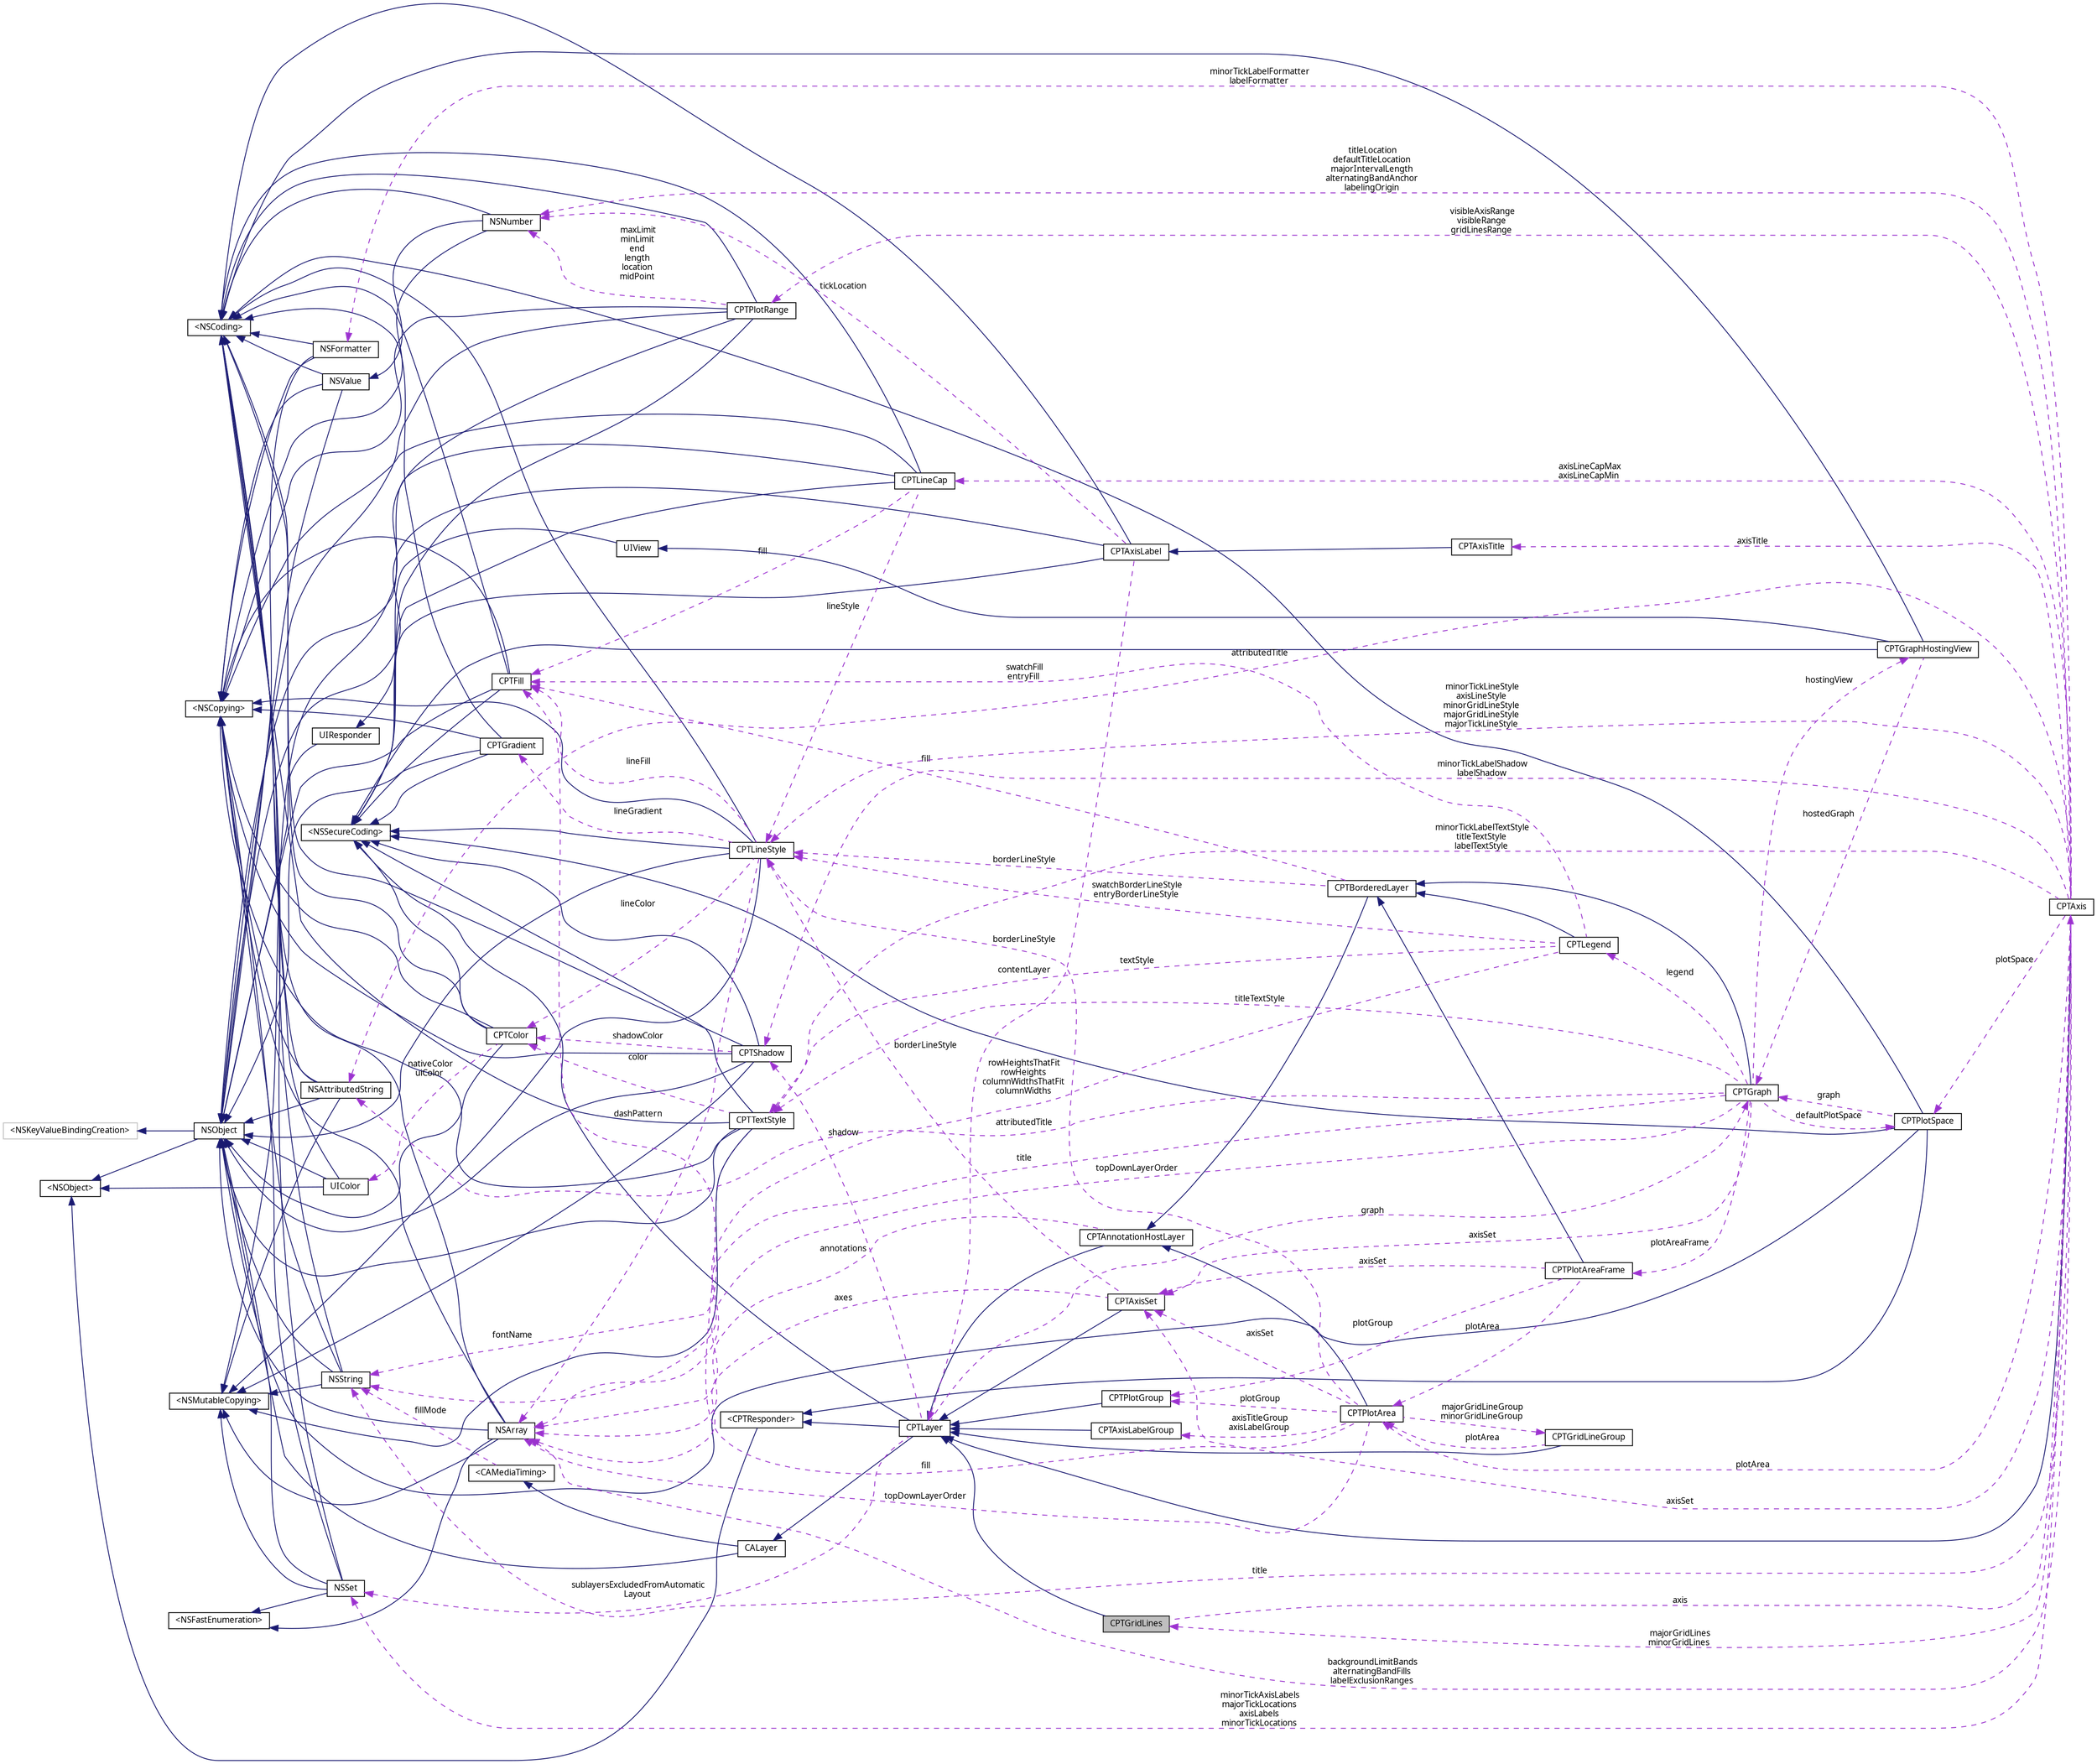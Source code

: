 digraph "CPTGridLines"
{
 // LATEX_PDF_SIZE
  bgcolor="transparent";
  edge [fontname="Lucinda Grande",fontsize="10",labelfontname="Lucinda Grande",labelfontsize="10"];
  node [fontname="Lucinda Grande",fontsize="10",shape=record];
  rankdir="LR";
  Node1 [label="CPTGridLines",height=0.2,width=0.4,color="black", fillcolor="grey75", style="filled", fontcolor="black",tooltip="An abstract class that draws grid lines for an axis."];
  Node2 -> Node1 [dir="back",color="midnightblue",fontsize="10",style="solid",fontname="Lucinda Grande"];
  Node2 [label="CPTLayer",height=0.2,width=0.4,color="black",URL="$interface_c_p_t_layer.html",tooltip="Base class for all Core Animation layers in Core Plot."];
  Node3 -> Node2 [dir="back",color="midnightblue",fontsize="10",style="solid",fontname="Lucinda Grande"];
  Node3 [label="CALayer",height=0.2,width=0.4,color="black",URL="/Users/eskroch/Projects/Core Plot/documentation/doxygen/doxygen-cocoa-touch-tags.xml$https://developer.apple.com/library/ios/.html#documentation/GraphicsImaging/Reference/CALayer_class/Introduction/Introduction",tooltip=" "];
  Node4 -> Node3 [dir="back",color="midnightblue",fontsize="10",style="solid",fontname="Lucinda Grande"];
  Node4 [label="NSObject",height=0.2,width=0.4,color="black",URL="/Users/eskroch/Projects/Core Plot/documentation/doxygen/doxygen-cocoa-touch-tags.xml$https://developer.apple.com/library/ios/.html#documentation/Cocoa/Reference/Foundation/Classes/NSObject_Class/Reference/Reference",tooltip=" "];
  Node5 -> Node4 [dir="back",color="midnightblue",fontsize="10",style="solid",fontname="Lucinda Grande"];
  Node5 [label="\<NSObject\>",height=0.2,width=0.4,color="black",URL="/Users/eskroch/Projects/Core Plot/documentation/doxygen/doxygen-cocoa-touch-tags.xml$https://developer.apple.com/library/ios/.html#documentation/Cocoa/Reference/Foundation/Protocols/NSObject_Protocol/Reference/NSObject",tooltip=" "];
  Node6 -> Node4 [dir="back",color="midnightblue",fontsize="10",style="solid",fontname="Lucinda Grande"];
  Node6 [label="\<NSKeyValueBindingCreation\>",height=0.2,width=0.4,color="grey75",tooltip=" "];
  Node7 -> Node3 [dir="back",color="midnightblue",fontsize="10",style="solid",fontname="Lucinda Grande"];
  Node7 [label="\<CAMediaTiming\>",height=0.2,width=0.4,color="black",URL="/Users/eskroch/Projects/Core Plot/documentation/doxygen/doxygen-cocoa-touch-tags.xml$https://developer.apple.com/library/ios/.html#documentation/GraphicsImaging/Reference/CAMediaTiming_protocol/Introduction/Introduction",tooltip=" "];
  Node8 -> Node7 [dir="back",color="darkorchid3",fontsize="10",style="dashed",label=" fillMode" ,fontname="Lucinda Grande"];
  Node8 [label="NSString",height=0.2,width=0.4,color="black",URL="/Users/eskroch/Projects/Core Plot/documentation/doxygen/doxygen-cocoa-touch-tags.xml$https://developer.apple.com/library/ios/.html#documentation/Cocoa/Reference/Foundation/Classes/NSString_Class/Reference/NSString",tooltip=" "];
  Node4 -> Node8 [dir="back",color="midnightblue",fontsize="10",style="solid",fontname="Lucinda Grande"];
  Node9 -> Node8 [dir="back",color="midnightblue",fontsize="10",style="solid",fontname="Lucinda Grande"];
  Node9 [label="\<NSCoding\>",height=0.2,width=0.4,color="black",URL="/Users/eskroch/Projects/Core Plot/documentation/doxygen/doxygen-cocoa-touch-tags.xml$https://developer.apple.com/library/ios/.html#documentation/Cocoa/Reference/Foundation/Protocols/NSCoding_Protocol/Reference/Reference",tooltip=" "];
  Node10 -> Node8 [dir="back",color="midnightblue",fontsize="10",style="solid",fontname="Lucinda Grande"];
  Node10 [label="\<NSCopying\>",height=0.2,width=0.4,color="black",URL="/Users/eskroch/Projects/Core Plot/documentation/doxygen/doxygen-cocoa-touch-tags.xml$https://developer.apple.com/library/ios/.html#documentation/Cocoa/Reference/Foundation/Protocols/NSCopying_Protocol/Reference/Reference",tooltip=" "];
  Node11 -> Node8 [dir="back",color="midnightblue",fontsize="10",style="solid",fontname="Lucinda Grande"];
  Node11 [label="\<NSMutableCopying\>",height=0.2,width=0.4,color="black",URL="/Users/eskroch/Projects/Core Plot/documentation/doxygen/doxygen-cocoa-touch-tags.xml$https://developer.apple.com/library/ios/.html#documentation/Cocoa/Reference/Foundation/Protocols/NSMutableCopying_Protocol/Reference/Reference",tooltip=" "];
  Node12 -> Node2 [dir="back",color="midnightblue",fontsize="10",style="solid",fontname="Lucinda Grande"];
  Node12 [label="\<CPTResponder\>",height=0.2,width=0.4,color="black",URL="$protocol_c_p_t_responder-p.html",tooltip="The basis of all event processing in Core Plot."];
  Node5 -> Node12 [dir="back",color="midnightblue",fontsize="10",style="solid",fontname="Lucinda Grande"];
  Node13 -> Node2 [dir="back",color="midnightblue",fontsize="10",style="solid",fontname="Lucinda Grande"];
  Node13 [label="\<NSSecureCoding\>",height=0.2,width=0.4,color="black",URL="/Users/eskroch/Projects/Core Plot/documentation/doxygen/doxygen-cocoa-touch-tags.xml$https://developer.apple.com/library/ios/documentation/Foundation/Reference/NSSecureCoding_Protocol_Ref/.html",tooltip=" "];
  Node14 -> Node2 [dir="back",color="darkorchid3",fontsize="10",style="dashed",label=" shadow" ,fontname="Lucinda Grande"];
  Node14 [label="CPTShadow",height=0.2,width=0.4,color="black",URL="$interface_c_p_t_shadow.html",tooltip="Immutable wrapper for various shadow drawing properties."];
  Node4 -> Node14 [dir="back",color="midnightblue",fontsize="10",style="solid",fontname="Lucinda Grande"];
  Node10 -> Node14 [dir="back",color="midnightblue",fontsize="10",style="solid",fontname="Lucinda Grande"];
  Node11 -> Node14 [dir="back",color="midnightblue",fontsize="10",style="solid",fontname="Lucinda Grande"];
  Node9 -> Node14 [dir="back",color="midnightblue",fontsize="10",style="solid",fontname="Lucinda Grande"];
  Node13 -> Node14 [dir="back",color="midnightblue",fontsize="10",style="solid",fontname="Lucinda Grande"];
  Node15 -> Node14 [dir="back",color="darkorchid3",fontsize="10",style="dashed",label=" shadowColor" ,fontname="Lucinda Grande"];
  Node15 [label="CPTColor",height=0.2,width=0.4,color="black",URL="$interface_c_p_t_color.html",tooltip="An immutable color."];
  Node4 -> Node15 [dir="back",color="midnightblue",fontsize="10",style="solid",fontname="Lucinda Grande"];
  Node10 -> Node15 [dir="back",color="midnightblue",fontsize="10",style="solid",fontname="Lucinda Grande"];
  Node9 -> Node15 [dir="back",color="midnightblue",fontsize="10",style="solid",fontname="Lucinda Grande"];
  Node13 -> Node15 [dir="back",color="midnightblue",fontsize="10",style="solid",fontname="Lucinda Grande"];
  Node16 -> Node15 [dir="back",color="darkorchid3",fontsize="10",style="dashed",label=" nativeColor\nuiColor" ,fontname="Lucinda Grande"];
  Node16 [label="UIColor",height=0.2,width=0.4,color="black",URL="/Users/eskroch/Projects/Core Plot/documentation/doxygen/doxygen-cocoa-touch-tags.xml$https://developer.apple.com/library/ios/.html#documentation/UIKit/Reference/UIColor_Class/Reference/Reference",tooltip=" "];
  Node4 -> Node16 [dir="back",color="midnightblue",fontsize="10",style="solid",fontname="Lucinda Grande"];
  Node9 -> Node16 [dir="back",color="midnightblue",fontsize="10",style="solid",fontname="Lucinda Grande"];
  Node5 -> Node16 [dir="back",color="midnightblue",fontsize="10",style="solid",fontname="Lucinda Grande"];
  Node17 -> Node2 [dir="back",color="darkorchid3",fontsize="10",style="dashed",label=" sublayersExcludedFromAutomatic\lLayout" ,fontname="Lucinda Grande"];
  Node17 [label="NSSet",height=0.2,width=0.4,color="black",URL="/Users/eskroch/Projects/Core Plot/documentation/doxygen/doxygen-cocoa-touch-tags.xml$https://developer.apple.com/library/ios/.html#documentation/Cocoa/Reference/Foundation/Classes/NSSet_Class/Reference/Reference",tooltip=" "];
  Node4 -> Node17 [dir="back",color="midnightblue",fontsize="10",style="solid",fontname="Lucinda Grande"];
  Node9 -> Node17 [dir="back",color="midnightblue",fontsize="10",style="solid",fontname="Lucinda Grande"];
  Node10 -> Node17 [dir="back",color="midnightblue",fontsize="10",style="solid",fontname="Lucinda Grande"];
  Node18 -> Node17 [dir="back",color="midnightblue",fontsize="10",style="solid",fontname="Lucinda Grande"];
  Node18 [label="\<NSFastEnumeration\>",height=0.2,width=0.4,color="black",URL="/Users/eskroch/Projects/Core Plot/documentation/doxygen/doxygen-cocoa-touch-tags.xml$https://developer.apple.com/library/ios/.html#documentation/Cocoa/Reference/NSFastEnumeration_protocol/Reference/NSFastEnumeration",tooltip=" "];
  Node11 -> Node17 [dir="back",color="midnightblue",fontsize="10",style="solid",fontname="Lucinda Grande"];
  Node19 -> Node2 [dir="back",color="darkorchid3",fontsize="10",style="dashed",label=" graph" ,fontname="Lucinda Grande"];
  Node19 [label="CPTGraph",height=0.2,width=0.4,color="black",URL="$interface_c_p_t_graph.html",tooltip="An abstract graph class."];
  Node20 -> Node19 [dir="back",color="midnightblue",fontsize="10",style="solid",fontname="Lucinda Grande"];
  Node20 [label="CPTBorderedLayer",height=0.2,width=0.4,color="black",URL="$interface_c_p_t_bordered_layer.html",tooltip="A layer with a border line and background fill."];
  Node21 -> Node20 [dir="back",color="midnightblue",fontsize="10",style="solid",fontname="Lucinda Grande"];
  Node21 [label="CPTAnnotationHostLayer",height=0.2,width=0.4,color="black",URL="$interface_c_p_t_annotation_host_layer.html",tooltip="A container layer for annotations."];
  Node2 -> Node21 [dir="back",color="midnightblue",fontsize="10",style="solid",fontname="Lucinda Grande"];
  Node22 -> Node21 [dir="back",color="darkorchid3",fontsize="10",style="dashed",label=" annotations" ,fontname="Lucinda Grande"];
  Node22 [label="NSArray",height=0.2,width=0.4,color="black",URL="/Users/eskroch/Projects/Core Plot/documentation/doxygen/doxygen-cocoa-touch-tags.xml$https://developer.apple.com/library/ios/.html#documentation/Cocoa/Reference/Foundation/Classes/NSArray_Class/NSArray",tooltip=" "];
  Node4 -> Node22 [dir="back",color="midnightblue",fontsize="10",style="solid",fontname="Lucinda Grande"];
  Node9 -> Node22 [dir="back",color="midnightblue",fontsize="10",style="solid",fontname="Lucinda Grande"];
  Node10 -> Node22 [dir="back",color="midnightblue",fontsize="10",style="solid",fontname="Lucinda Grande"];
  Node18 -> Node22 [dir="back",color="midnightblue",fontsize="10",style="solid",fontname="Lucinda Grande"];
  Node11 -> Node22 [dir="back",color="midnightblue",fontsize="10",style="solid",fontname="Lucinda Grande"];
  Node23 -> Node20 [dir="back",color="darkorchid3",fontsize="10",style="dashed",label=" fill" ,fontname="Lucinda Grande"];
  Node23 [label="CPTFill",height=0.2,width=0.4,color="black",URL="$interface_c_p_t_fill.html",tooltip="Draws area fills."];
  Node4 -> Node23 [dir="back",color="midnightblue",fontsize="10",style="solid",fontname="Lucinda Grande"];
  Node10 -> Node23 [dir="back",color="midnightblue",fontsize="10",style="solid",fontname="Lucinda Grande"];
  Node9 -> Node23 [dir="back",color="midnightblue",fontsize="10",style="solid",fontname="Lucinda Grande"];
  Node13 -> Node23 [dir="back",color="midnightblue",fontsize="10",style="solid",fontname="Lucinda Grande"];
  Node24 -> Node20 [dir="back",color="darkorchid3",fontsize="10",style="dashed",label=" borderLineStyle" ,fontname="Lucinda Grande"];
  Node24 [label="CPTLineStyle",height=0.2,width=0.4,color="black",URL="$interface_c_p_t_line_style.html",tooltip="Immutable wrapper for various line drawing properties. Create a CPTMutableLineStyle if you want to cu..."];
  Node4 -> Node24 [dir="back",color="midnightblue",fontsize="10",style="solid",fontname="Lucinda Grande"];
  Node10 -> Node24 [dir="back",color="midnightblue",fontsize="10",style="solid",fontname="Lucinda Grande"];
  Node11 -> Node24 [dir="back",color="midnightblue",fontsize="10",style="solid",fontname="Lucinda Grande"];
  Node9 -> Node24 [dir="back",color="midnightblue",fontsize="10",style="solid",fontname="Lucinda Grande"];
  Node13 -> Node24 [dir="back",color="midnightblue",fontsize="10",style="solid",fontname="Lucinda Grande"];
  Node23 -> Node24 [dir="back",color="darkorchid3",fontsize="10",style="dashed",label=" lineFill" ,fontname="Lucinda Grande"];
  Node25 -> Node24 [dir="back",color="darkorchid3",fontsize="10",style="dashed",label=" lineGradient" ,fontname="Lucinda Grande"];
  Node25 [label="CPTGradient",height=0.2,width=0.4,color="black",URL="$interface_c_p_t_gradient.html",tooltip="Draws color gradient fills."];
  Node4 -> Node25 [dir="back",color="midnightblue",fontsize="10",style="solid",fontname="Lucinda Grande"];
  Node10 -> Node25 [dir="back",color="midnightblue",fontsize="10",style="solid",fontname="Lucinda Grande"];
  Node9 -> Node25 [dir="back",color="midnightblue",fontsize="10",style="solid",fontname="Lucinda Grande"];
  Node13 -> Node25 [dir="back",color="midnightblue",fontsize="10",style="solid",fontname="Lucinda Grande"];
  Node15 -> Node24 [dir="back",color="darkorchid3",fontsize="10",style="dashed",label=" lineColor" ,fontname="Lucinda Grande"];
  Node22 -> Node24 [dir="back",color="darkorchid3",fontsize="10",style="dashed",label=" dashPattern" ,fontname="Lucinda Grande"];
  Node26 -> Node19 [dir="back",color="darkorchid3",fontsize="10",style="dashed",label=" titleTextStyle" ,fontname="Lucinda Grande"];
  Node26 [label="CPTTextStyle",height=0.2,width=0.4,color="black",URL="$interface_c_p_t_text_style.html",tooltip="Immutable wrapper for various text style properties."];
  Node4 -> Node26 [dir="back",color="midnightblue",fontsize="10",style="solid",fontname="Lucinda Grande"];
  Node10 -> Node26 [dir="back",color="midnightblue",fontsize="10",style="solid",fontname="Lucinda Grande"];
  Node11 -> Node26 [dir="back",color="midnightblue",fontsize="10",style="solid",fontname="Lucinda Grande"];
  Node9 -> Node26 [dir="back",color="midnightblue",fontsize="10",style="solid",fontname="Lucinda Grande"];
  Node13 -> Node26 [dir="back",color="midnightblue",fontsize="10",style="solid",fontname="Lucinda Grande"];
  Node8 -> Node26 [dir="back",color="darkorchid3",fontsize="10",style="dashed",label=" fontName" ,fontname="Lucinda Grande"];
  Node15 -> Node26 [dir="back",color="darkorchid3",fontsize="10",style="dashed",label=" color" ,fontname="Lucinda Grande"];
  Node27 -> Node19 [dir="back",color="darkorchid3",fontsize="10",style="dashed",label=" hostingView" ,fontname="Lucinda Grande"];
  Node27 [label="CPTGraphHostingView",height=0.2,width=0.4,color="black",URL="$interface_c_p_t_graph_hosting_view.html",tooltip="A container view for displaying a CPTGraph."];
  Node28 -> Node27 [dir="back",color="midnightblue",fontsize="10",style="solid",fontname="Lucinda Grande"];
  Node28 [label="UIView",height=0.2,width=0.4,color="black",URL="/Users/eskroch/Projects/Core Plot/documentation/doxygen/doxygen-cocoa-touch-tags.xml$https://developer.apple.com/library/ios/.html#documentation/UIKit/Reference/UIView_Class/UIView/UIView",tooltip=" "];
  Node29 -> Node28 [dir="back",color="midnightblue",fontsize="10",style="solid",fontname="Lucinda Grande"];
  Node29 [label="UIResponder",height=0.2,width=0.4,color="black",URL="/Users/eskroch/Projects/Core Plot/documentation/doxygen/doxygen-cocoa-touch-tags.xml$https://developer.apple.com/library/ios/#documentation/UIKit/Reference/UIResponder_Class/Reference/Reference.html.html#//apple_ref/occ/cl/UIResponder",tooltip=" "];
  Node4 -> Node29 [dir="back",color="midnightblue",fontsize="10",style="solid",fontname="Lucinda Grande"];
  Node9 -> Node27 [dir="back",color="midnightblue",fontsize="10",style="solid",fontname="Lucinda Grande"];
  Node13 -> Node27 [dir="back",color="midnightblue",fontsize="10",style="solid",fontname="Lucinda Grande"];
  Node19 -> Node27 [dir="back",color="darkorchid3",fontsize="10",style="dashed",label=" hostedGraph" ,fontname="Lucinda Grande"];
  Node30 -> Node19 [dir="back",color="darkorchid3",fontsize="10",style="dashed",label=" axisSet" ,fontname="Lucinda Grande"];
  Node30 [label="CPTAxisSet",height=0.2,width=0.4,color="black",URL="$interface_c_p_t_axis_set.html",tooltip="A container layer for the set of axes for a graph."];
  Node2 -> Node30 [dir="back",color="midnightblue",fontsize="10",style="solid",fontname="Lucinda Grande"];
  Node24 -> Node30 [dir="back",color="darkorchid3",fontsize="10",style="dashed",label=" borderLineStyle" ,fontname="Lucinda Grande"];
  Node22 -> Node30 [dir="back",color="darkorchid3",fontsize="10",style="dashed",label=" axes" ,fontname="Lucinda Grande"];
  Node31 -> Node19 [dir="back",color="darkorchid3",fontsize="10",style="dashed",label=" attributedTitle" ,fontname="Lucinda Grande"];
  Node31 [label="NSAttributedString",height=0.2,width=0.4,color="black",URL="/Users/eskroch/Projects/Core Plot/documentation/doxygen/doxygen-cocoa-touch-tags.xml$https://developer.apple.com/library/ios/.html#documentation/Cocoa/Reference/Foundation/Classes/NSAttributedString_Class/Reference/NSAttributedString",tooltip=" "];
  Node4 -> Node31 [dir="back",color="midnightblue",fontsize="10",style="solid",fontname="Lucinda Grande"];
  Node9 -> Node31 [dir="back",color="midnightblue",fontsize="10",style="solid",fontname="Lucinda Grande"];
  Node10 -> Node31 [dir="back",color="midnightblue",fontsize="10",style="solid",fontname="Lucinda Grande"];
  Node11 -> Node31 [dir="back",color="midnightblue",fontsize="10",style="solid",fontname="Lucinda Grande"];
  Node32 -> Node19 [dir="back",color="darkorchid3",fontsize="10",style="dashed",label=" plotAreaFrame" ,fontname="Lucinda Grande"];
  Node32 [label="CPTPlotAreaFrame",height=0.2,width=0.4,color="black",URL="$interface_c_p_t_plot_area_frame.html",tooltip="A layer drawn on top of the graph layer and behind all plot elements."];
  Node20 -> Node32 [dir="back",color="midnightblue",fontsize="10",style="solid",fontname="Lucinda Grande"];
  Node30 -> Node32 [dir="back",color="darkorchid3",fontsize="10",style="dashed",label=" axisSet" ,fontname="Lucinda Grande"];
  Node33 -> Node32 [dir="back",color="darkorchid3",fontsize="10",style="dashed",label=" plotArea" ,fontname="Lucinda Grande"];
  Node33 [label="CPTPlotArea",height=0.2,width=0.4,color="black",URL="$interface_c_p_t_plot_area.html",tooltip="A layer representing the actual plotting area of a graph."];
  Node21 -> Node33 [dir="back",color="midnightblue",fontsize="10",style="solid",fontname="Lucinda Grande"];
  Node34 -> Node33 [dir="back",color="darkorchid3",fontsize="10",style="dashed",label=" majorGridLineGroup\nminorGridLineGroup" ,fontname="Lucinda Grande"];
  Node34 [label="CPTGridLineGroup",height=0.2,width=0.4,color="black",URL="$interface_c_p_t_grid_line_group.html",tooltip="A group of grid line layers."];
  Node2 -> Node34 [dir="back",color="midnightblue",fontsize="10",style="solid",fontname="Lucinda Grande"];
  Node33 -> Node34 [dir="back",color="darkorchid3",fontsize="10",style="dashed",label=" plotArea" ,fontname="Lucinda Grande"];
  Node23 -> Node33 [dir="back",color="darkorchid3",fontsize="10",style="dashed",label=" fill" ,fontname="Lucinda Grande"];
  Node30 -> Node33 [dir="back",color="darkorchid3",fontsize="10",style="dashed",label=" axisSet" ,fontname="Lucinda Grande"];
  Node24 -> Node33 [dir="back",color="darkorchid3",fontsize="10",style="dashed",label=" borderLineStyle" ,fontname="Lucinda Grande"];
  Node35 -> Node33 [dir="back",color="darkorchid3",fontsize="10",style="dashed",label=" axisTitleGroup\naxisLabelGroup" ,fontname="Lucinda Grande"];
  Node35 [label="CPTAxisLabelGroup",height=0.2,width=0.4,color="black",URL="$interface_c_p_t_axis_label_group.html",tooltip="A container layer for the axis labels."];
  Node2 -> Node35 [dir="back",color="midnightblue",fontsize="10",style="solid",fontname="Lucinda Grande"];
  Node36 -> Node33 [dir="back",color="darkorchid3",fontsize="10",style="dashed",label=" plotGroup" ,fontname="Lucinda Grande"];
  Node36 [label="CPTPlotGroup",height=0.2,width=0.4,color="black",URL="$interface_c_p_t_plot_group.html",tooltip="Defines the coordinate system of a plot."];
  Node2 -> Node36 [dir="back",color="midnightblue",fontsize="10",style="solid",fontname="Lucinda Grande"];
  Node22 -> Node33 [dir="back",color="darkorchid3",fontsize="10",style="dashed",label=" topDownLayerOrder" ,fontname="Lucinda Grande"];
  Node36 -> Node32 [dir="back",color="darkorchid3",fontsize="10",style="dashed",label=" plotGroup" ,fontname="Lucinda Grande"];
  Node8 -> Node19 [dir="back",color="darkorchid3",fontsize="10",style="dashed",label=" title" ,fontname="Lucinda Grande"];
  Node37 -> Node19 [dir="back",color="darkorchid3",fontsize="10",style="dashed",label=" defaultPlotSpace" ,fontname="Lucinda Grande"];
  Node37 [label="CPTPlotSpace",height=0.2,width=0.4,color="black",URL="$interface_c_p_t_plot_space.html",tooltip="Defines the coordinate system of a plot."];
  Node4 -> Node37 [dir="back",color="midnightblue",fontsize="10",style="solid",fontname="Lucinda Grande"];
  Node12 -> Node37 [dir="back",color="midnightblue",fontsize="10",style="solid",fontname="Lucinda Grande"];
  Node9 -> Node37 [dir="back",color="midnightblue",fontsize="10",style="solid",fontname="Lucinda Grande"];
  Node13 -> Node37 [dir="back",color="midnightblue",fontsize="10",style="solid",fontname="Lucinda Grande"];
  Node19 -> Node37 [dir="back",color="darkorchid3",fontsize="10",style="dashed",label=" graph" ,fontname="Lucinda Grande"];
  Node38 -> Node19 [dir="back",color="darkorchid3",fontsize="10",style="dashed",label=" legend" ,fontname="Lucinda Grande"];
  Node38 [label="CPTLegend",height=0.2,width=0.4,color="black",URL="$interface_c_p_t_legend.html",tooltip="A graph legend."];
  Node20 -> Node38 [dir="back",color="midnightblue",fontsize="10",style="solid",fontname="Lucinda Grande"];
  Node26 -> Node38 [dir="back",color="darkorchid3",fontsize="10",style="dashed",label=" textStyle" ,fontname="Lucinda Grande"];
  Node23 -> Node38 [dir="back",color="darkorchid3",fontsize="10",style="dashed",label=" swatchFill\nentryFill" ,fontname="Lucinda Grande"];
  Node24 -> Node38 [dir="back",color="darkorchid3",fontsize="10",style="dashed",label=" swatchBorderLineStyle\nentryBorderLineStyle" ,fontname="Lucinda Grande"];
  Node22 -> Node38 [dir="back",color="darkorchid3",fontsize="10",style="dashed",label=" rowHeightsThatFit\nrowHeights\ncolumnWidthsThatFit\ncolumnWidths" ,fontname="Lucinda Grande"];
  Node22 -> Node19 [dir="back",color="darkorchid3",fontsize="10",style="dashed",label=" topDownLayerOrder" ,fontname="Lucinda Grande"];
  Node39 -> Node1 [dir="back",color="darkorchid3",fontsize="10",style="dashed",label=" axis" ,fontname="Lucinda Grande"];
  Node39 [label="CPTAxis",height=0.2,width=0.4,color="black",URL="$interface_c_p_t_axis.html",tooltip="An abstract axis class."];
  Node2 -> Node39 [dir="back",color="midnightblue",fontsize="10",style="solid",fontname="Lucinda Grande"];
  Node1 -> Node39 [dir="back",color="darkorchid3",fontsize="10",style="dashed",label=" majorGridLines\nminorGridLines" ,fontname="Lucinda Grande"];
  Node14 -> Node39 [dir="back",color="darkorchid3",fontsize="10",style="dashed",label=" minorTickLabelShadow\nlabelShadow" ,fontname="Lucinda Grande"];
  Node40 -> Node39 [dir="back",color="darkorchid3",fontsize="10",style="dashed",label=" minorTickLabelFormatter\nlabelFormatter" ,fontname="Lucinda Grande"];
  Node40 [label="NSFormatter",height=0.2,width=0.4,color="black",URL="/Users/eskroch/Projects/Core Plot/documentation/doxygen/doxygen-cocoa-touch-tags.xml$https://developer.apple.com/library/ios/.html#documentation/Cocoa/Reference/Foundation/Classes/NSFormatter_Class/Reference/Reference",tooltip=" "];
  Node4 -> Node40 [dir="back",color="midnightblue",fontsize="10",style="solid",fontname="Lucinda Grande"];
  Node9 -> Node40 [dir="back",color="midnightblue",fontsize="10",style="solid",fontname="Lucinda Grande"];
  Node10 -> Node40 [dir="back",color="midnightblue",fontsize="10",style="solid",fontname="Lucinda Grande"];
  Node26 -> Node39 [dir="back",color="darkorchid3",fontsize="10",style="dashed",label=" minorTickLabelTextStyle\ntitleTextStyle\nlabelTextStyle" ,fontname="Lucinda Grande"];
  Node41 -> Node39 [dir="back",color="darkorchid3",fontsize="10",style="dashed",label=" axisTitle" ,fontname="Lucinda Grande"];
  Node41 [label="CPTAxisTitle",height=0.2,width=0.4,color="black",URL="$interface_c_p_t_axis_title.html",tooltip="An axis title."];
  Node42 -> Node41 [dir="back",color="midnightblue",fontsize="10",style="solid",fontname="Lucinda Grande"];
  Node42 [label="CPTAxisLabel",height=0.2,width=0.4,color="black",URL="$interface_c_p_t_axis_label.html",tooltip="An axis label."];
  Node4 -> Node42 [dir="back",color="midnightblue",fontsize="10",style="solid",fontname="Lucinda Grande"];
  Node9 -> Node42 [dir="back",color="midnightblue",fontsize="10",style="solid",fontname="Lucinda Grande"];
  Node13 -> Node42 [dir="back",color="midnightblue",fontsize="10",style="solid",fontname="Lucinda Grande"];
  Node43 -> Node42 [dir="back",color="darkorchid3",fontsize="10",style="dashed",label=" tickLocation" ,fontname="Lucinda Grande"];
  Node43 [label="NSNumber",height=0.2,width=0.4,color="black",URL="/Users/eskroch/Projects/Core Plot/documentation/doxygen/doxygen-cocoa-touch-tags.xml$https://developer.apple.com/library/ios/.html#documentation/Cocoa/Reference/Foundation/Classes/NSNumber_Class/Reference/Reference",tooltip=" "];
  Node44 -> Node43 [dir="back",color="midnightblue",fontsize="10",style="solid",fontname="Lucinda Grande"];
  Node44 [label="NSValue",height=0.2,width=0.4,color="black",URL="/Users/eskroch/Projects/Core Plot/documentation/doxygen/doxygen-cocoa-touch-tags.xml$https://developer.apple.com/library/ios/.html#documentation/Cocoa/Reference/Foundation/Classes/NSValue_Class/Reference/Reference",tooltip=" "];
  Node4 -> Node44 [dir="back",color="midnightblue",fontsize="10",style="solid",fontname="Lucinda Grande"];
  Node9 -> Node44 [dir="back",color="midnightblue",fontsize="10",style="solid",fontname="Lucinda Grande"];
  Node10 -> Node44 [dir="back",color="midnightblue",fontsize="10",style="solid",fontname="Lucinda Grande"];
  Node9 -> Node43 [dir="back",color="midnightblue",fontsize="10",style="solid",fontname="Lucinda Grande"];
  Node10 -> Node43 [dir="back",color="midnightblue",fontsize="10",style="solid",fontname="Lucinda Grande"];
  Node2 -> Node42 [dir="back",color="darkorchid3",fontsize="10",style="dashed",label=" contentLayer" ,fontname="Lucinda Grande"];
  Node17 -> Node39 [dir="back",color="darkorchid3",fontsize="10",style="dashed",label=" minorTickAxisLabels\nmajorTickLocations\naxisLabels\nminorTickLocations" ,fontname="Lucinda Grande"];
  Node30 -> Node39 [dir="back",color="darkorchid3",fontsize="10",style="dashed",label=" axisSet" ,fontname="Lucinda Grande"];
  Node31 -> Node39 [dir="back",color="darkorchid3",fontsize="10",style="dashed",label=" attributedTitle" ,fontname="Lucinda Grande"];
  Node45 -> Node39 [dir="back",color="darkorchid3",fontsize="10",style="dashed",label=" visibleAxisRange\nvisibleRange\ngridLinesRange" ,fontname="Lucinda Grande"];
  Node45 [label="CPTPlotRange",height=0.2,width=0.4,color="black",URL="$interface_c_p_t_plot_range.html",tooltip="Defines an immutable range of plot data."];
  Node4 -> Node45 [dir="back",color="midnightblue",fontsize="10",style="solid",fontname="Lucinda Grande"];
  Node10 -> Node45 [dir="back",color="midnightblue",fontsize="10",style="solid",fontname="Lucinda Grande"];
  Node11 -> Node45 [dir="back",color="midnightblue",fontsize="10",style="solid",fontname="Lucinda Grande"];
  Node9 -> Node45 [dir="back",color="midnightblue",fontsize="10",style="solid",fontname="Lucinda Grande"];
  Node13 -> Node45 [dir="back",color="midnightblue",fontsize="10",style="solid",fontname="Lucinda Grande"];
  Node43 -> Node45 [dir="back",color="darkorchid3",fontsize="10",style="dashed",label=" maxLimit\nminLimit\nend\nlength\nlocation\nmidPoint" ,fontname="Lucinda Grande"];
  Node24 -> Node39 [dir="back",color="darkorchid3",fontsize="10",style="dashed",label=" minorTickLineStyle\naxisLineStyle\nminorGridLineStyle\nmajorGridLineStyle\nmajorTickLineStyle" ,fontname="Lucinda Grande"];
  Node33 -> Node39 [dir="back",color="darkorchid3",fontsize="10",style="dashed",label=" plotArea" ,fontname="Lucinda Grande"];
  Node8 -> Node39 [dir="back",color="darkorchid3",fontsize="10",style="dashed",label=" title" ,fontname="Lucinda Grande"];
  Node43 -> Node39 [dir="back",color="darkorchid3",fontsize="10",style="dashed",label=" titleLocation\ndefaultTitleLocation\nmajorIntervalLength\nalternatingBandAnchor\nlabelingOrigin" ,fontname="Lucinda Grande"];
  Node37 -> Node39 [dir="back",color="darkorchid3",fontsize="10",style="dashed",label=" plotSpace" ,fontname="Lucinda Grande"];
  Node46 -> Node39 [dir="back",color="darkorchid3",fontsize="10",style="dashed",label=" axisLineCapMax\naxisLineCapMin" ,fontname="Lucinda Grande"];
  Node46 [label="CPTLineCap",height=0.2,width=0.4,color="black",URL="$interface_c_p_t_line_cap.html",tooltip="End cap decorations for lines."];
  Node4 -> Node46 [dir="back",color="midnightblue",fontsize="10",style="solid",fontname="Lucinda Grande"];
  Node10 -> Node46 [dir="back",color="midnightblue",fontsize="10",style="solid",fontname="Lucinda Grande"];
  Node9 -> Node46 [dir="back",color="midnightblue",fontsize="10",style="solid",fontname="Lucinda Grande"];
  Node13 -> Node46 [dir="back",color="midnightblue",fontsize="10",style="solid",fontname="Lucinda Grande"];
  Node23 -> Node46 [dir="back",color="darkorchid3",fontsize="10",style="dashed",label=" fill" ,fontname="Lucinda Grande"];
  Node24 -> Node46 [dir="back",color="darkorchid3",fontsize="10",style="dashed",label=" lineStyle" ,fontname="Lucinda Grande"];
  Node22 -> Node39 [dir="back",color="darkorchid3",fontsize="10",style="dashed",label=" backgroundLimitBands\nalternatingBandFills\nlabelExclusionRanges" ,fontname="Lucinda Grande"];
}
